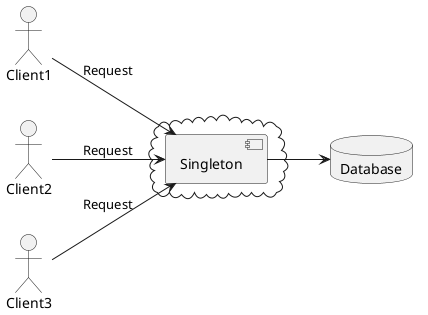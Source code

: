 @startuml
    left to right direction
    cloud {
        [Singleton] as STN
    }
    database "Database" as DB{
    }

    actor Client1 as U1 
    actor Client2 as U2 
    actor Client3 as U3

    U1 --> STN: "Request"
    U2 --> STN: "Request"
    U3 --> STN: "Request"

    STN --> DB
@enduml